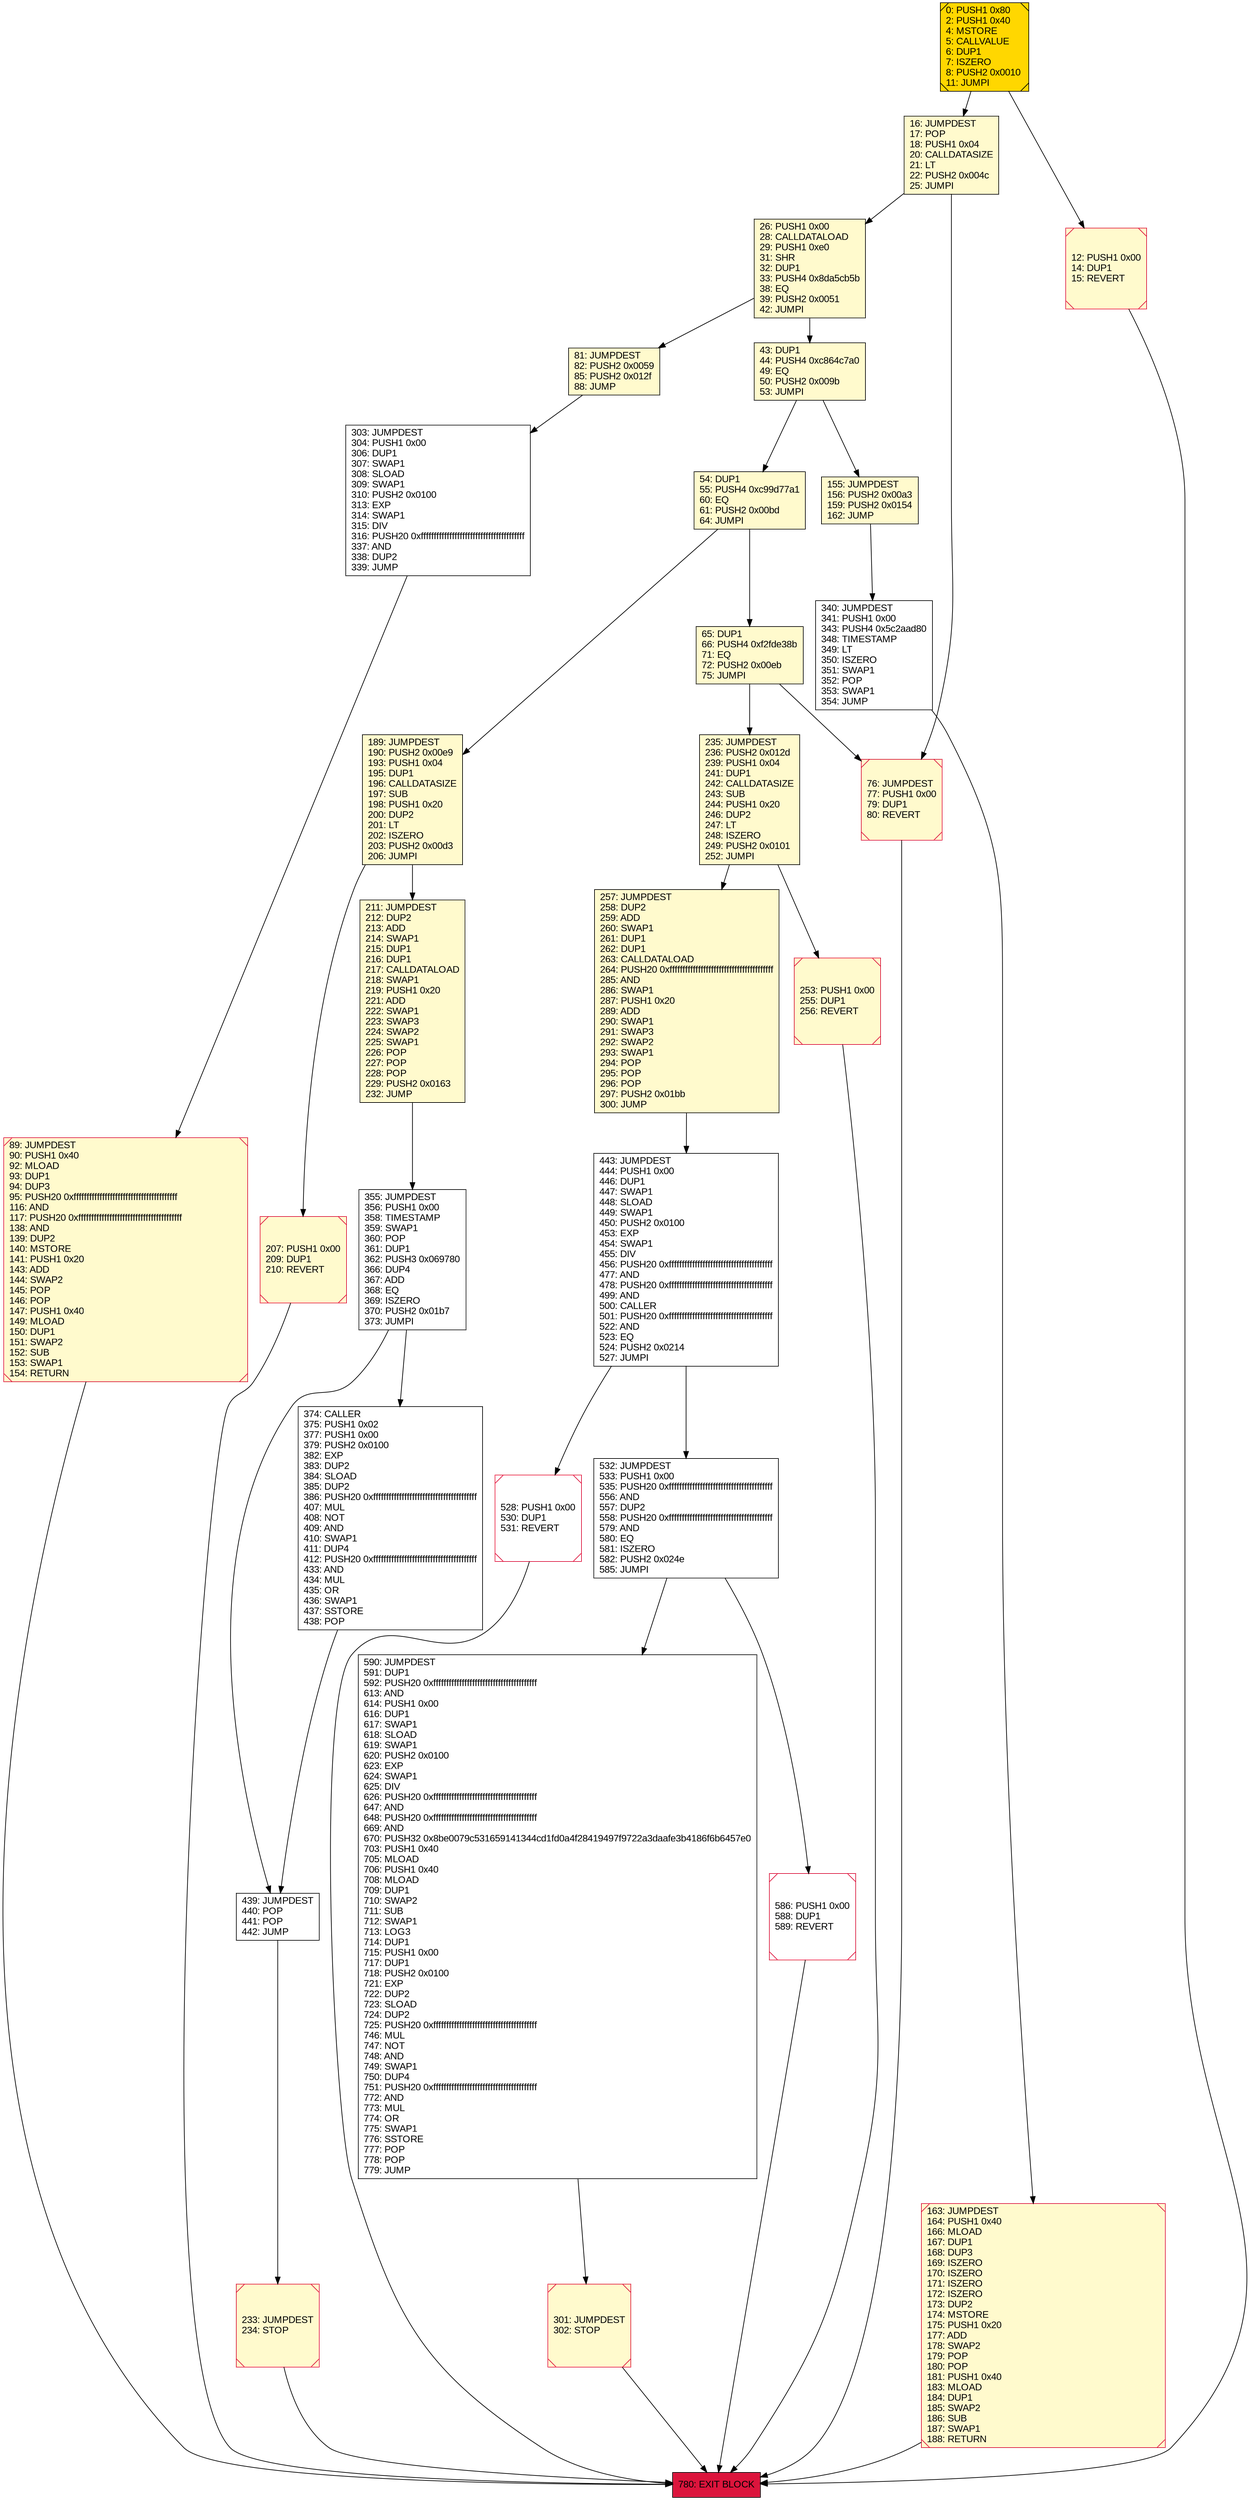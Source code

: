 digraph G {
bgcolor=transparent rankdir=UD;
node [shape=box style=filled color=black fillcolor=white fontname=arial fontcolor=black];
374 [label="374: CALLER\l375: PUSH1 0x02\l377: PUSH1 0x00\l379: PUSH2 0x0100\l382: EXP\l383: DUP2\l384: SLOAD\l385: DUP2\l386: PUSH20 0xffffffffffffffffffffffffffffffffffffffff\l407: MUL\l408: NOT\l409: AND\l410: SWAP1\l411: DUP4\l412: PUSH20 0xffffffffffffffffffffffffffffffffffffffff\l433: AND\l434: MUL\l435: OR\l436: SWAP1\l437: SSTORE\l438: POP\l" ];
340 [label="340: JUMPDEST\l341: PUSH1 0x00\l343: PUSH4 0x5c2aad80\l348: TIMESTAMP\l349: LT\l350: ISZERO\l351: SWAP1\l352: POP\l353: SWAP1\l354: JUMP\l" ];
16 [label="16: JUMPDEST\l17: POP\l18: PUSH1 0x04\l20: CALLDATASIZE\l21: LT\l22: PUSH2 0x004c\l25: JUMPI\l" fillcolor=lemonchiffon ];
43 [label="43: DUP1\l44: PUSH4 0xc864c7a0\l49: EQ\l50: PUSH2 0x009b\l53: JUMPI\l" fillcolor=lemonchiffon ];
76 [label="76: JUMPDEST\l77: PUSH1 0x00\l79: DUP1\l80: REVERT\l" fillcolor=lemonchiffon shape=Msquare color=crimson ];
89 [label="89: JUMPDEST\l90: PUSH1 0x40\l92: MLOAD\l93: DUP1\l94: DUP3\l95: PUSH20 0xffffffffffffffffffffffffffffffffffffffff\l116: AND\l117: PUSH20 0xffffffffffffffffffffffffffffffffffffffff\l138: AND\l139: DUP2\l140: MSTORE\l141: PUSH1 0x20\l143: ADD\l144: SWAP2\l145: POP\l146: POP\l147: PUSH1 0x40\l149: MLOAD\l150: DUP1\l151: SWAP2\l152: SUB\l153: SWAP1\l154: RETURN\l" fillcolor=lemonchiffon shape=Msquare color=crimson ];
780 [label="780: EXIT BLOCK\l" fillcolor=crimson ];
355 [label="355: JUMPDEST\l356: PUSH1 0x00\l358: TIMESTAMP\l359: SWAP1\l360: POP\l361: DUP1\l362: PUSH3 0x069780\l366: DUP4\l367: ADD\l368: EQ\l369: ISZERO\l370: PUSH2 0x01b7\l373: JUMPI\l" ];
257 [label="257: JUMPDEST\l258: DUP2\l259: ADD\l260: SWAP1\l261: DUP1\l262: DUP1\l263: CALLDATALOAD\l264: PUSH20 0xffffffffffffffffffffffffffffffffffffffff\l285: AND\l286: SWAP1\l287: PUSH1 0x20\l289: ADD\l290: SWAP1\l291: SWAP3\l292: SWAP2\l293: SWAP1\l294: POP\l295: POP\l296: POP\l297: PUSH2 0x01bb\l300: JUMP\l" fillcolor=lemonchiffon ];
155 [label="155: JUMPDEST\l156: PUSH2 0x00a3\l159: PUSH2 0x0154\l162: JUMP\l" fillcolor=lemonchiffon ];
443 [label="443: JUMPDEST\l444: PUSH1 0x00\l446: DUP1\l447: SWAP1\l448: SLOAD\l449: SWAP1\l450: PUSH2 0x0100\l453: EXP\l454: SWAP1\l455: DIV\l456: PUSH20 0xffffffffffffffffffffffffffffffffffffffff\l477: AND\l478: PUSH20 0xffffffffffffffffffffffffffffffffffffffff\l499: AND\l500: CALLER\l501: PUSH20 0xffffffffffffffffffffffffffffffffffffffff\l522: AND\l523: EQ\l524: PUSH2 0x0214\l527: JUMPI\l" ];
81 [label="81: JUMPDEST\l82: PUSH2 0x0059\l85: PUSH2 0x012f\l88: JUMP\l" fillcolor=lemonchiffon ];
0 [label="0: PUSH1 0x80\l2: PUSH1 0x40\l4: MSTORE\l5: CALLVALUE\l6: DUP1\l7: ISZERO\l8: PUSH2 0x0010\l11: JUMPI\l" fillcolor=lemonchiffon shape=Msquare fillcolor=gold ];
303 [label="303: JUMPDEST\l304: PUSH1 0x00\l306: DUP1\l307: SWAP1\l308: SLOAD\l309: SWAP1\l310: PUSH2 0x0100\l313: EXP\l314: SWAP1\l315: DIV\l316: PUSH20 0xffffffffffffffffffffffffffffffffffffffff\l337: AND\l338: DUP2\l339: JUMP\l" ];
189 [label="189: JUMPDEST\l190: PUSH2 0x00e9\l193: PUSH1 0x04\l195: DUP1\l196: CALLDATASIZE\l197: SUB\l198: PUSH1 0x20\l200: DUP2\l201: LT\l202: ISZERO\l203: PUSH2 0x00d3\l206: JUMPI\l" fillcolor=lemonchiffon ];
253 [label="253: PUSH1 0x00\l255: DUP1\l256: REVERT\l" fillcolor=lemonchiffon shape=Msquare color=crimson ];
65 [label="65: DUP1\l66: PUSH4 0xf2fde38b\l71: EQ\l72: PUSH2 0x00eb\l75: JUMPI\l" fillcolor=lemonchiffon ];
163 [label="163: JUMPDEST\l164: PUSH1 0x40\l166: MLOAD\l167: DUP1\l168: DUP3\l169: ISZERO\l170: ISZERO\l171: ISZERO\l172: ISZERO\l173: DUP2\l174: MSTORE\l175: PUSH1 0x20\l177: ADD\l178: SWAP2\l179: POP\l180: POP\l181: PUSH1 0x40\l183: MLOAD\l184: DUP1\l185: SWAP2\l186: SUB\l187: SWAP1\l188: RETURN\l" fillcolor=lemonchiffon shape=Msquare color=crimson ];
26 [label="26: PUSH1 0x00\l28: CALLDATALOAD\l29: PUSH1 0xe0\l31: SHR\l32: DUP1\l33: PUSH4 0x8da5cb5b\l38: EQ\l39: PUSH2 0x0051\l42: JUMPI\l" fillcolor=lemonchiffon ];
532 [label="532: JUMPDEST\l533: PUSH1 0x00\l535: PUSH20 0xffffffffffffffffffffffffffffffffffffffff\l556: AND\l557: DUP2\l558: PUSH20 0xffffffffffffffffffffffffffffffffffffffff\l579: AND\l580: EQ\l581: ISZERO\l582: PUSH2 0x024e\l585: JUMPI\l" ];
586 [label="586: PUSH1 0x00\l588: DUP1\l589: REVERT\l" shape=Msquare color=crimson ];
12 [label="12: PUSH1 0x00\l14: DUP1\l15: REVERT\l" fillcolor=lemonchiffon shape=Msquare color=crimson ];
54 [label="54: DUP1\l55: PUSH4 0xc99d77a1\l60: EQ\l61: PUSH2 0x00bd\l64: JUMPI\l" fillcolor=lemonchiffon ];
207 [label="207: PUSH1 0x00\l209: DUP1\l210: REVERT\l" fillcolor=lemonchiffon shape=Msquare color=crimson ];
211 [label="211: JUMPDEST\l212: DUP2\l213: ADD\l214: SWAP1\l215: DUP1\l216: DUP1\l217: CALLDATALOAD\l218: SWAP1\l219: PUSH1 0x20\l221: ADD\l222: SWAP1\l223: SWAP3\l224: SWAP2\l225: SWAP1\l226: POP\l227: POP\l228: POP\l229: PUSH2 0x0163\l232: JUMP\l" fillcolor=lemonchiffon ];
528 [label="528: PUSH1 0x00\l530: DUP1\l531: REVERT\l" shape=Msquare color=crimson ];
301 [label="301: JUMPDEST\l302: STOP\l" fillcolor=lemonchiffon shape=Msquare color=crimson ];
439 [label="439: JUMPDEST\l440: POP\l441: POP\l442: JUMP\l" ];
590 [label="590: JUMPDEST\l591: DUP1\l592: PUSH20 0xffffffffffffffffffffffffffffffffffffffff\l613: AND\l614: PUSH1 0x00\l616: DUP1\l617: SWAP1\l618: SLOAD\l619: SWAP1\l620: PUSH2 0x0100\l623: EXP\l624: SWAP1\l625: DIV\l626: PUSH20 0xffffffffffffffffffffffffffffffffffffffff\l647: AND\l648: PUSH20 0xffffffffffffffffffffffffffffffffffffffff\l669: AND\l670: PUSH32 0x8be0079c531659141344cd1fd0a4f28419497f9722a3daafe3b4186f6b6457e0\l703: PUSH1 0x40\l705: MLOAD\l706: PUSH1 0x40\l708: MLOAD\l709: DUP1\l710: SWAP2\l711: SUB\l712: SWAP1\l713: LOG3\l714: DUP1\l715: PUSH1 0x00\l717: DUP1\l718: PUSH2 0x0100\l721: EXP\l722: DUP2\l723: SLOAD\l724: DUP2\l725: PUSH20 0xffffffffffffffffffffffffffffffffffffffff\l746: MUL\l747: NOT\l748: AND\l749: SWAP1\l750: DUP4\l751: PUSH20 0xffffffffffffffffffffffffffffffffffffffff\l772: AND\l773: MUL\l774: OR\l775: SWAP1\l776: SSTORE\l777: POP\l778: POP\l779: JUMP\l" ];
233 [label="233: JUMPDEST\l234: STOP\l" fillcolor=lemonchiffon shape=Msquare color=crimson ];
235 [label="235: JUMPDEST\l236: PUSH2 0x012d\l239: PUSH1 0x04\l241: DUP1\l242: CALLDATASIZE\l243: SUB\l244: PUSH1 0x20\l246: DUP2\l247: LT\l248: ISZERO\l249: PUSH2 0x0101\l252: JUMPI\l" fillcolor=lemonchiffon ];
532 -> 586;
81 -> 303;
439 -> 233;
76 -> 780;
590 -> 301;
89 -> 780;
257 -> 443;
16 -> 76;
355 -> 374;
253 -> 780;
163 -> 780;
303 -> 89;
65 -> 76;
155 -> 340;
532 -> 590;
43 -> 155;
340 -> 163;
0 -> 16;
65 -> 235;
211 -> 355;
12 -> 780;
26 -> 43;
207 -> 780;
235 -> 253;
43 -> 54;
443 -> 528;
586 -> 780;
235 -> 257;
16 -> 26;
54 -> 189;
233 -> 780;
26 -> 81;
54 -> 65;
189 -> 207;
189 -> 211;
355 -> 439;
0 -> 12;
301 -> 780;
374 -> 439;
528 -> 780;
443 -> 532;
}